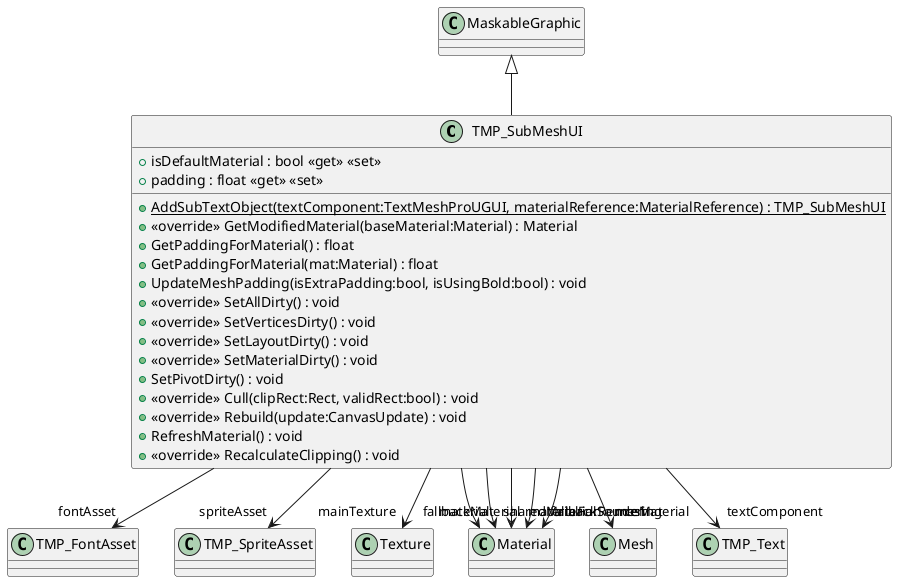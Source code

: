 @startuml
class TMP_SubMeshUI {
    + isDefaultMaterial : bool <<get>> <<set>>
    + padding : float <<get>> <<set>>
    + {static} AddSubTextObject(textComponent:TextMeshProUGUI, materialReference:MaterialReference) : TMP_SubMeshUI
    + <<override>> GetModifiedMaterial(baseMaterial:Material) : Material
    + GetPaddingForMaterial() : float
    + GetPaddingForMaterial(mat:Material) : float
    + UpdateMeshPadding(isExtraPadding:bool, isUsingBold:bool) : void
    + <<override>> SetAllDirty() : void
    + <<override>> SetVerticesDirty() : void
    + <<override>> SetLayoutDirty() : void
    + <<override>> SetMaterialDirty() : void
    + SetPivotDirty() : void
    + <<override>> Cull(clipRect:Rect, validRect:bool) : void
    + <<override>> Rebuild(update:CanvasUpdate) : void
    + RefreshMaterial() : void
    + <<override>> RecalculateClipping() : void
}
MaskableGraphic <|-- TMP_SubMeshUI
TMP_SubMeshUI --> "fontAsset" TMP_FontAsset
TMP_SubMeshUI --> "spriteAsset" TMP_SpriteAsset
TMP_SubMeshUI --> "mainTexture" Texture
TMP_SubMeshUI --> "material" Material
TMP_SubMeshUI --> "sharedMaterial" Material
TMP_SubMeshUI --> "fallbackMaterial" Material
TMP_SubMeshUI --> "fallbackSourceMaterial" Material
TMP_SubMeshUI --> "materialForRendering" Material
TMP_SubMeshUI --> "mesh" Mesh
TMP_SubMeshUI --> "textComponent" TMP_Text
@enduml
